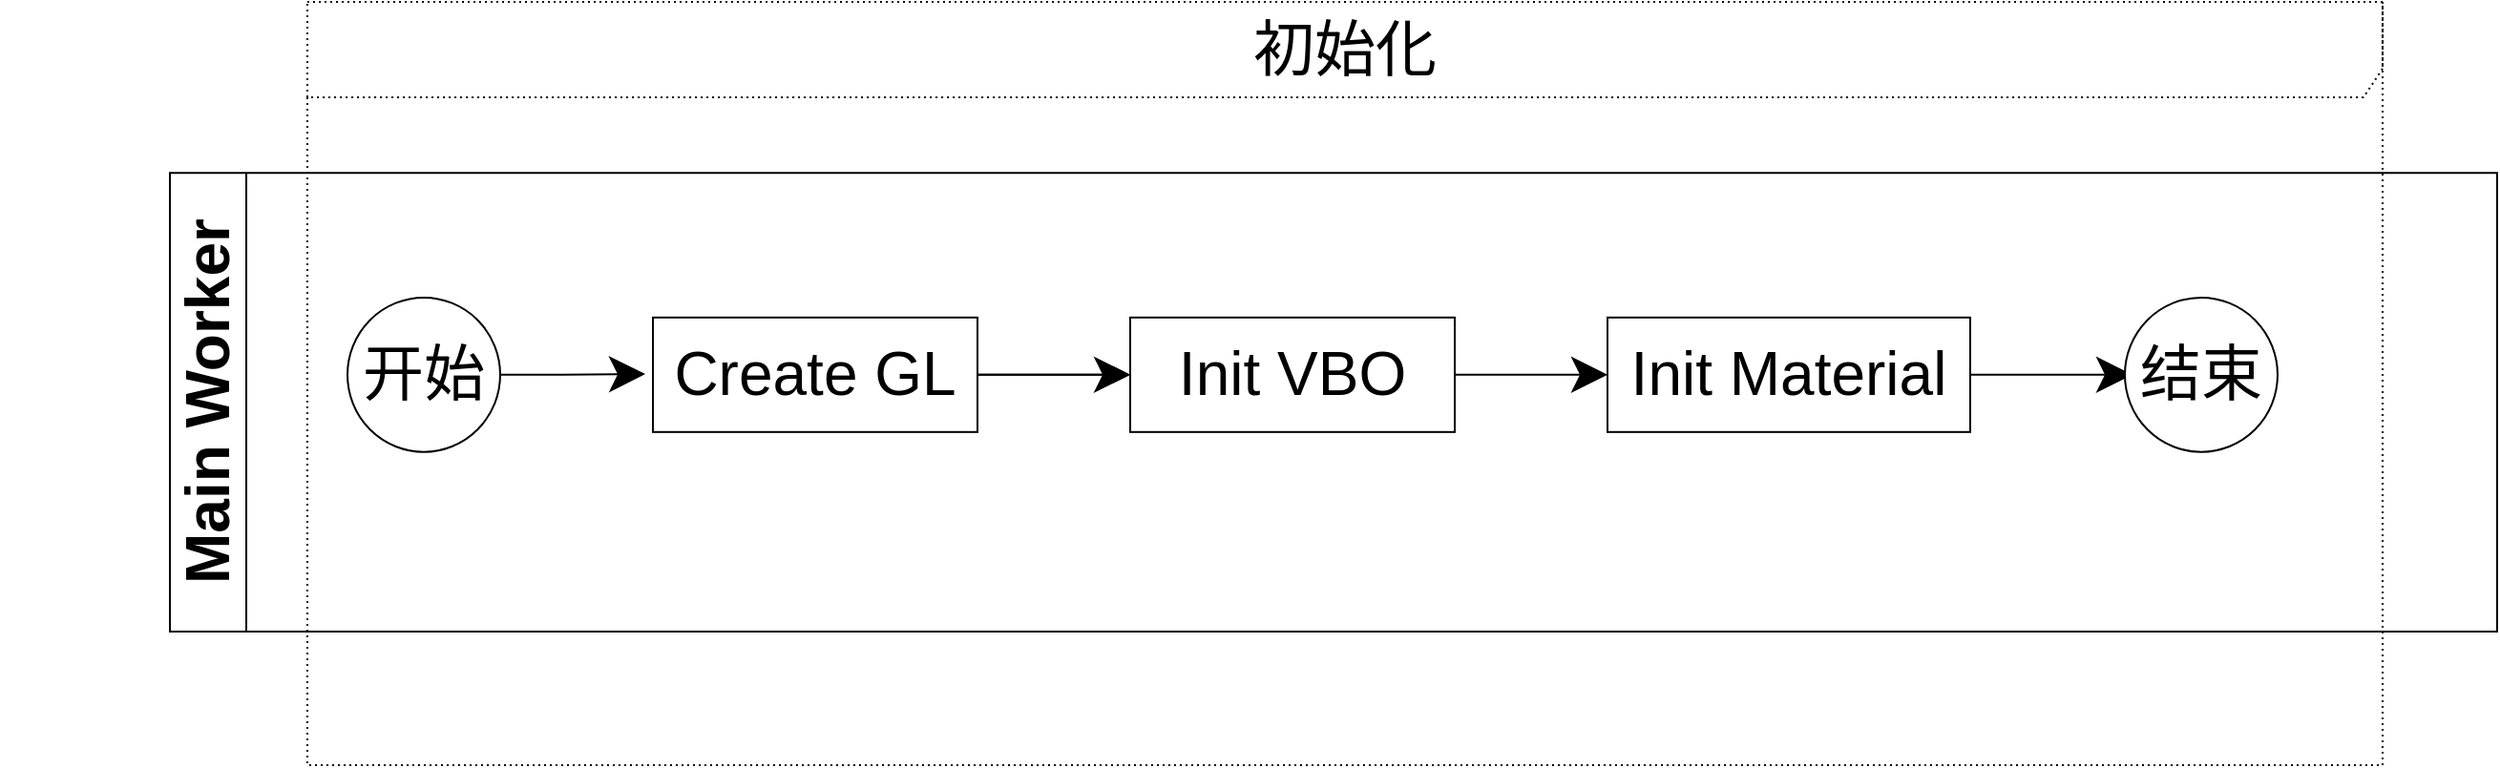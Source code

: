 <mxfile version="14.6.13" type="device"><diagram id="prtHgNgQTEPvFCAcTncT" name="Page-1"><mxGraphModel dx="3192" dy="2849" grid="1" gridSize="10" guides="1" tooltips="1" connect="1" arrows="1" fold="1" page="1" pageScale="1" pageWidth="827" pageHeight="1169" math="0" shadow="0"><root><mxCell id="0"/><mxCell id="1" parent="0"/><mxCell id="4QFXBRudnbNiF40zY8DR-1" value="&lt;font style=&quot;font-size: 32px&quot;&gt;初始化&lt;/font&gt;" style="shape=umlFrame;whiteSpace=wrap;html=1;width=1317;height=50;fontSize=22;dashed=1;dashPattern=1 2;" parent="1" vertex="1"><mxGeometry x="103" y="-80" width="1087" height="400" as="geometry"/></mxCell><mxCell id="dNxyNK7c78bLwvsdeMH5-19" value="&lt;font style=&quot;font-size: 32px&quot;&gt;Main Worker&lt;/font&gt;" style="swimlane;html=1;childLayout=stackLayout;resizeParent=1;resizeParentMax=0;horizontal=0;startSize=40;horizontalStack=0;fontSize=22;" parent="1" vertex="1"><mxGeometry x="31" y="9.58" width="1219" height="240.42" as="geometry"><mxRectangle x="120" y="120" width="30" height="50" as="alternateBounds"/></mxGeometry></mxCell><mxCell id="dNxyNK7c78bLwvsdeMH5-35" style="edgeStyle=orthogonalEdgeStyle;rounded=0;orthogonalLoop=1;jettySize=auto;html=1;endArrow=classic;endFill=1;fontSize=22;" parent="1" edge="1"><mxGeometry relative="1" as="geometry"><mxPoint x="-50" y="64.59" as="sourcePoint"/><mxPoint x="-49.966" y="64.59" as="targetPoint"/></mxGeometry></mxCell><mxCell id="4QFXBRudnbNiF40zY8DR-7" value="" style="edgeStyle=orthogonalEdgeStyle;rounded=0;orthogonalLoop=1;jettySize=auto;html=1;fontSize=32;endSize=16;startSize=16;" parent="1" source="dNxyNK7c78bLwvsdeMH5-23" edge="1"><mxGeometry relative="1" as="geometry"><mxPoint x="280" y="115" as="targetPoint"/></mxGeometry></mxCell><mxCell id="dNxyNK7c78bLwvsdeMH5-23" value="开始" style="ellipse;whiteSpace=wrap;html=1;fontSize=32;" parent="1" vertex="1"><mxGeometry x="124" y="75.0" width="80" height="80.83" as="geometry"/></mxCell><mxCell id="4QFXBRudnbNiF40zY8DR-14" value="" style="edgeStyle=orthogonalEdgeStyle;rounded=0;orthogonalLoop=1;jettySize=auto;html=1;fontSize=32;" parent="1" source="4QFXBRudnbNiF40zY8DR-11" target="4QFXBRudnbNiF40zY8DR-13" edge="1"><mxGeometry relative="1" as="geometry"/></mxCell><mxCell id="4QFXBRudnbNiF40zY8DR-15" value="" style="edgeStyle=orthogonalEdgeStyle;rounded=0;orthogonalLoop=1;jettySize=auto;html=1;fontSize=32;endSize=16;startSize=16;" parent="1" source="4QFXBRudnbNiF40zY8DR-11" target="4QFXBRudnbNiF40zY8DR-13" edge="1"><mxGeometry relative="1" as="geometry"/></mxCell><mxCell id="4QFXBRudnbNiF40zY8DR-11" value="Create GL" style="whiteSpace=wrap;html=1;fontSize=32;" parent="1" vertex="1"><mxGeometry x="284" y="85.41" width="170" height="60" as="geometry"/></mxCell><mxCell id="4QFXBRudnbNiF40zY8DR-19" value="" style="edgeStyle=orthogonalEdgeStyle;rounded=0;orthogonalLoop=1;jettySize=auto;html=1;fontSize=32;startSize=16;endSize=16;" parent="1" source="4QFXBRudnbNiF40zY8DR-13" target="4QFXBRudnbNiF40zY8DR-18" edge="1"><mxGeometry relative="1" as="geometry"/></mxCell><mxCell id="4QFXBRudnbNiF40zY8DR-13" value="Init VBO" style="whiteSpace=wrap;html=1;fontSize=32;" parent="1" vertex="1"><mxGeometry x="534" y="85.41" width="170" height="60" as="geometry"/></mxCell><mxCell id="4QFXBRudnbNiF40zY8DR-21" value="" style="edgeStyle=orthogonalEdgeStyle;rounded=0;orthogonalLoop=1;jettySize=auto;html=1;fontSize=32;startSize=16;endSize=16;" parent="1" source="4QFXBRudnbNiF40zY8DR-18" edge="1"><mxGeometry relative="1" as="geometry"><mxPoint x="1059.0" y="115.41" as="targetPoint"/></mxGeometry></mxCell><mxCell id="4QFXBRudnbNiF40zY8DR-18" value="Init Material" style="whiteSpace=wrap;html=1;fontSize=32;" parent="1" vertex="1"><mxGeometry x="784" y="85.41" width="190" height="60" as="geometry"/></mxCell><mxCell id="4QFXBRudnbNiF40zY8DR-22" value="结束" style="ellipse;whiteSpace=wrap;html=1;fontSize=32;" parent="1" vertex="1"><mxGeometry x="1055" y="75.0" width="80" height="80.83" as="geometry"/></mxCell></root></mxGraphModel></diagram></mxfile>